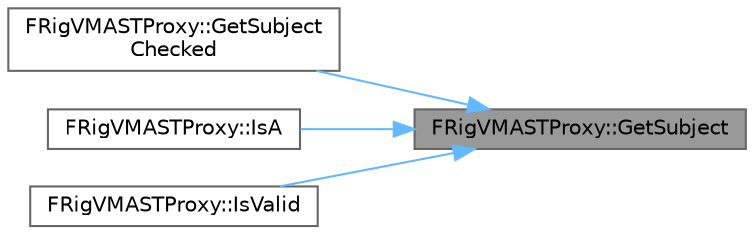 digraph "FRigVMASTProxy::GetSubject"
{
 // INTERACTIVE_SVG=YES
 // LATEX_PDF_SIZE
  bgcolor="transparent";
  edge [fontname=Helvetica,fontsize=10,labelfontname=Helvetica,labelfontsize=10];
  node [fontname=Helvetica,fontsize=10,shape=box,height=0.2,width=0.4];
  rankdir="RL";
  Node1 [id="Node000001",label="FRigVMASTProxy::GetSubject",height=0.2,width=0.4,color="gray40", fillcolor="grey60", style="filled", fontcolor="black",tooltip=" "];
  Node1 -> Node2 [id="edge1_Node000001_Node000002",dir="back",color="steelblue1",style="solid",tooltip=" "];
  Node2 [id="Node000002",label="FRigVMASTProxy::GetSubject\lChecked",height=0.2,width=0.4,color="grey40", fillcolor="white", style="filled",URL="$db/d2a/classFRigVMASTProxy.html#a1a59a825290451048117c66ed8f6a71d",tooltip=" "];
  Node1 -> Node3 [id="edge2_Node000001_Node000003",dir="back",color="steelblue1",style="solid",tooltip=" "];
  Node3 [id="Node000003",label="FRigVMASTProxy::IsA",height=0.2,width=0.4,color="grey40", fillcolor="white", style="filled",URL="$db/d2a/classFRigVMASTProxy.html#a00960cba2b6838f3d0c5b3623de569e0",tooltip=" "];
  Node1 -> Node4 [id="edge3_Node000001_Node000004",dir="back",color="steelblue1",style="solid",tooltip=" "];
  Node4 [id="Node000004",label="FRigVMASTProxy::IsValid",height=0.2,width=0.4,color="grey40", fillcolor="white", style="filled",URL="$db/d2a/classFRigVMASTProxy.html#a1d8a9e30ee2a5475488fa640f05f2ff1",tooltip=" "];
}
